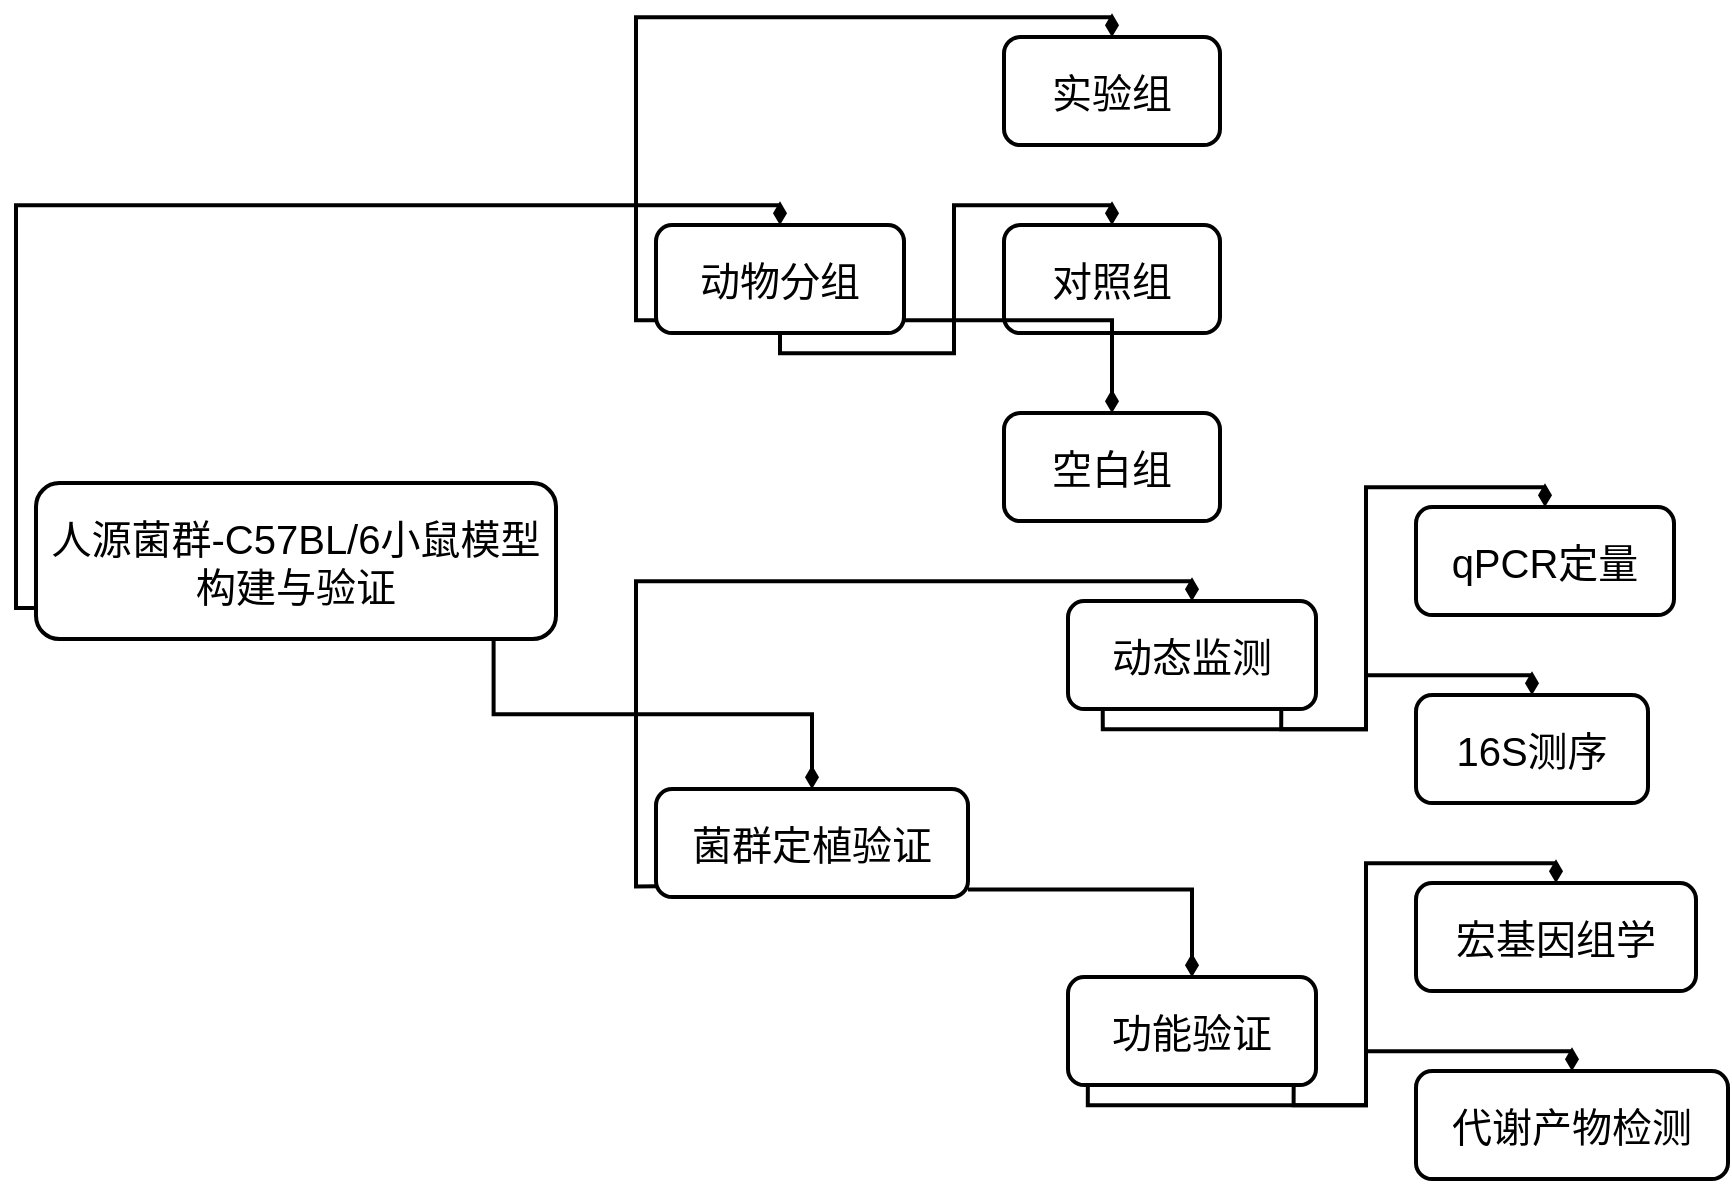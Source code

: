 <mxfile version="26.2.14">
  <diagram id="C5RBs43oDa-KdzZeNtuy" name="Page-1">
    <mxGraphModel dx="2245" dy="762" grid="1" gridSize="10" guides="1" tooltips="1" connect="1" arrows="1" fold="1" page="1" pageScale="1" pageWidth="827" pageHeight="1169" math="1" shadow="0" adaptiveColors="auto">
      <root>
        <mxCell id="WIyWlLk6GJQsqaUBKTNV-0" />
        <mxCell id="WIyWlLk6GJQsqaUBKTNV-1" parent="WIyWlLk6GJQsqaUBKTNV-0" />
        <mxCell id="KGAYr9diKrxtLoyavETy-0" value="人源菌群-C57BL/6小鼠模型构建与验证" style="whiteSpace=wrap;strokeWidth=2;rounded=1;glass=0;fontSize=20;" vertex="1" parent="WIyWlLk6GJQsqaUBKTNV-1">
          <mxGeometry y="392.562" width="260" height="78" as="geometry" />
        </mxCell>
        <mxCell id="KGAYr9diKrxtLoyavETy-1" value="动物分组" style="whiteSpace=wrap;strokeWidth=2;rounded=1;glass=0;fontSize=20;" vertex="1" parent="WIyWlLk6GJQsqaUBKTNV-1">
          <mxGeometry x="310" y="263.562" width="124" height="54" as="geometry" />
        </mxCell>
        <mxCell id="KGAYr9diKrxtLoyavETy-2" value="菌群定植验证" style="whiteSpace=wrap;strokeWidth=2;rounded=1;glass=0;fontSize=20;" vertex="1" parent="WIyWlLk6GJQsqaUBKTNV-1">
          <mxGeometry x="310" y="545.562" width="156" height="54" as="geometry" />
        </mxCell>
        <mxCell id="KGAYr9diKrxtLoyavETy-3" value="实验组" style="whiteSpace=wrap;strokeWidth=2;rounded=1;glass=0;fontSize=20;" vertex="1" parent="WIyWlLk6GJQsqaUBKTNV-1">
          <mxGeometry x="484" y="169.562" width="108" height="54" as="geometry" />
        </mxCell>
        <mxCell id="KGAYr9diKrxtLoyavETy-4" value="对照组" style="whiteSpace=wrap;strokeWidth=2;rounded=1;glass=0;fontSize=20;" vertex="1" parent="WIyWlLk6GJQsqaUBKTNV-1">
          <mxGeometry x="484" y="263.562" width="108" height="54" as="geometry" />
        </mxCell>
        <mxCell id="KGAYr9diKrxtLoyavETy-5" value="空白组" style="whiteSpace=wrap;strokeWidth=2;rounded=1;glass=0;fontSize=20;" vertex="1" parent="WIyWlLk6GJQsqaUBKTNV-1">
          <mxGeometry x="484" y="357.562" width="108" height="54" as="geometry" />
        </mxCell>
        <mxCell id="KGAYr9diKrxtLoyavETy-6" value="动态监测" style="whiteSpace=wrap;strokeWidth=2;rounded=1;glass=0;fontSize=20;" vertex="1" parent="WIyWlLk6GJQsqaUBKTNV-1">
          <mxGeometry x="516" y="451.562" width="124" height="54" as="geometry" />
        </mxCell>
        <mxCell id="KGAYr9diKrxtLoyavETy-7" value="功能验证" style="whiteSpace=wrap;strokeWidth=2;rounded=1;glass=0;fontSize=20;" vertex="1" parent="WIyWlLk6GJQsqaUBKTNV-1">
          <mxGeometry x="516" y="639.562" width="124" height="54" as="geometry" />
        </mxCell>
        <mxCell id="KGAYr9diKrxtLoyavETy-8" value="qPCR定量" style="whiteSpace=wrap;strokeWidth=2;rounded=1;glass=0;fontSize=20;" vertex="1" parent="WIyWlLk6GJQsqaUBKTNV-1">
          <mxGeometry x="690" y="404.562" width="129" height="54" as="geometry" />
        </mxCell>
        <mxCell id="KGAYr9diKrxtLoyavETy-9" value="16S测序" style="whiteSpace=wrap;strokeWidth=2;rounded=1;glass=0;fontSize=20;" vertex="1" parent="WIyWlLk6GJQsqaUBKTNV-1">
          <mxGeometry x="690" y="498.562" width="116" height="54" as="geometry" />
        </mxCell>
        <mxCell id="KGAYr9diKrxtLoyavETy-10" value="宏基因组学" style="whiteSpace=wrap;strokeWidth=2;rounded=1;glass=0;fontSize=20;" vertex="1" parent="WIyWlLk6GJQsqaUBKTNV-1">
          <mxGeometry x="690" y="592.562" width="140" height="54" as="geometry" />
        </mxCell>
        <mxCell id="KGAYr9diKrxtLoyavETy-11" value="代谢产物检测" style="whiteSpace=wrap;strokeWidth=2;rounded=1;glass=0;fontSize=20;" vertex="1" parent="WIyWlLk6GJQsqaUBKTNV-1">
          <mxGeometry x="690" y="686.562" width="156" height="54" as="geometry" />
        </mxCell>
        <mxCell id="KGAYr9diKrxtLoyavETy-12" value="" style="startArrow=none;endArrow=diamondThin;exitX=0;exitY=0.8;entryX=0.5;entryY=0;rounded=0;strokeWidth=2;endFill=1;orthogonal=1;edgeStyle=orthogonalEdgeStyle;" edge="1" parent="WIyWlLk6GJQsqaUBKTNV-1" source="KGAYr9diKrxtLoyavETy-0" target="KGAYr9diKrxtLoyavETy-1">
          <mxGeometry relative="1" as="geometry" />
        </mxCell>
        <mxCell id="KGAYr9diKrxtLoyavETy-13" value="" style="startArrow=none;endArrow=diamondThin;exitX=0.88;exitY=1;entryX=0.5;entryY=0;rounded=0;strokeWidth=2;endFill=1;orthogonal=1;edgeStyle=orthogonalEdgeStyle;" edge="1" parent="WIyWlLk6GJQsqaUBKTNV-1" source="KGAYr9diKrxtLoyavETy-0" target="KGAYr9diKrxtLoyavETy-2">
          <mxGeometry relative="1" as="geometry" />
        </mxCell>
        <mxCell id="KGAYr9diKrxtLoyavETy-14" value="" style="startArrow=none;endArrow=diamondThin;exitX=0;exitY=0.88;entryX=0.5;entryY=0;rounded=0;strokeWidth=2;endFill=1;orthogonal=1;edgeStyle=orthogonalEdgeStyle;" edge="1" parent="WIyWlLk6GJQsqaUBKTNV-1" source="KGAYr9diKrxtLoyavETy-1" target="KGAYr9diKrxtLoyavETy-3">
          <mxGeometry relative="1" as="geometry" />
        </mxCell>
        <mxCell id="KGAYr9diKrxtLoyavETy-15" value="" style="startArrow=none;endArrow=diamondThin;exitX=0.5;exitY=1;entryX=0.5;entryY=0;rounded=0;strokeWidth=2;endFill=1;orthogonal=1;edgeStyle=orthogonalEdgeStyle;" edge="1" parent="WIyWlLk6GJQsqaUBKTNV-1" source="KGAYr9diKrxtLoyavETy-1" target="KGAYr9diKrxtLoyavETy-4">
          <mxGeometry relative="1" as="geometry" />
        </mxCell>
        <mxCell id="KGAYr9diKrxtLoyavETy-16" value="" style="startArrow=none;endArrow=diamondThin;exitX=1;exitY=0.88;entryX=0.5;entryY=0;rounded=0;strokeWidth=2;endFill=1;orthogonal=1;edgeStyle=orthogonalEdgeStyle;" edge="1" parent="WIyWlLk6GJQsqaUBKTNV-1" source="KGAYr9diKrxtLoyavETy-1" target="KGAYr9diKrxtLoyavETy-5">
          <mxGeometry relative="1" as="geometry" />
        </mxCell>
        <mxCell id="KGAYr9diKrxtLoyavETy-17" value="" style="startArrow=none;endArrow=diamondThin;exitX=0;exitY=0.9;entryX=0.5;entryY=0;rounded=0;strokeWidth=2;endFill=1;orthogonal=1;edgeStyle=orthogonalEdgeStyle;" edge="1" parent="WIyWlLk6GJQsqaUBKTNV-1" source="KGAYr9diKrxtLoyavETy-2" target="KGAYr9diKrxtLoyavETy-6">
          <mxGeometry relative="1" as="geometry" />
        </mxCell>
        <mxCell id="KGAYr9diKrxtLoyavETy-18" value="" style="startArrow=none;endArrow=diamondThin;exitX=1;exitY=0.93;entryX=0.5;entryY=0;rounded=0;strokeWidth=2;endFill=1;orthogonal=1;edgeStyle=orthogonalEdgeStyle;" edge="1" parent="WIyWlLk6GJQsqaUBKTNV-1" source="KGAYr9diKrxtLoyavETy-2" target="KGAYr9diKrxtLoyavETy-7">
          <mxGeometry relative="1" as="geometry" />
        </mxCell>
        <mxCell id="KGAYr9diKrxtLoyavETy-19" value="" style="startArrow=none;endArrow=diamondThin;exitX=0.14;exitY=1;entryX=0.5;entryY=0;rounded=0;strokeWidth=2;endFill=1;orthogonal=1;edgeStyle=orthogonalEdgeStyle;" edge="1" parent="WIyWlLk6GJQsqaUBKTNV-1" source="KGAYr9diKrxtLoyavETy-6" target="KGAYr9diKrxtLoyavETy-8">
          <mxGeometry relative="1" as="geometry" />
        </mxCell>
        <mxCell id="KGAYr9diKrxtLoyavETy-20" value="" style="startArrow=none;endArrow=diamondThin;exitX=0.86;exitY=1;entryX=0.5;entryY=0;rounded=0;strokeWidth=2;endFill=1;orthogonal=1;edgeStyle=orthogonalEdgeStyle;" edge="1" parent="WIyWlLk6GJQsqaUBKTNV-1" source="KGAYr9diKrxtLoyavETy-6" target="KGAYr9diKrxtLoyavETy-9">
          <mxGeometry relative="1" as="geometry" />
        </mxCell>
        <mxCell id="KGAYr9diKrxtLoyavETy-21" value="" style="startArrow=none;endArrow=diamondThin;exitX=0.08;exitY=1;entryX=0.5;entryY=0;rounded=0;strokeWidth=2;endFill=1;orthogonal=1;edgeStyle=orthogonalEdgeStyle;" edge="1" parent="WIyWlLk6GJQsqaUBKTNV-1" source="KGAYr9diKrxtLoyavETy-7" target="KGAYr9diKrxtLoyavETy-10">
          <mxGeometry relative="1" as="geometry" />
        </mxCell>
        <mxCell id="KGAYr9diKrxtLoyavETy-22" value="" style="startArrow=none;endArrow=diamondThin;exitX=0.91;exitY=1;entryX=0.5;entryY=0;rounded=0;strokeWidth=2;endFill=1;orthogonal=1;edgeStyle=orthogonalEdgeStyle;" edge="1" parent="WIyWlLk6GJQsqaUBKTNV-1" source="KGAYr9diKrxtLoyavETy-7" target="KGAYr9diKrxtLoyavETy-11">
          <mxGeometry relative="1" as="geometry" />
        </mxCell>
      </root>
    </mxGraphModel>
  </diagram>
</mxfile>
